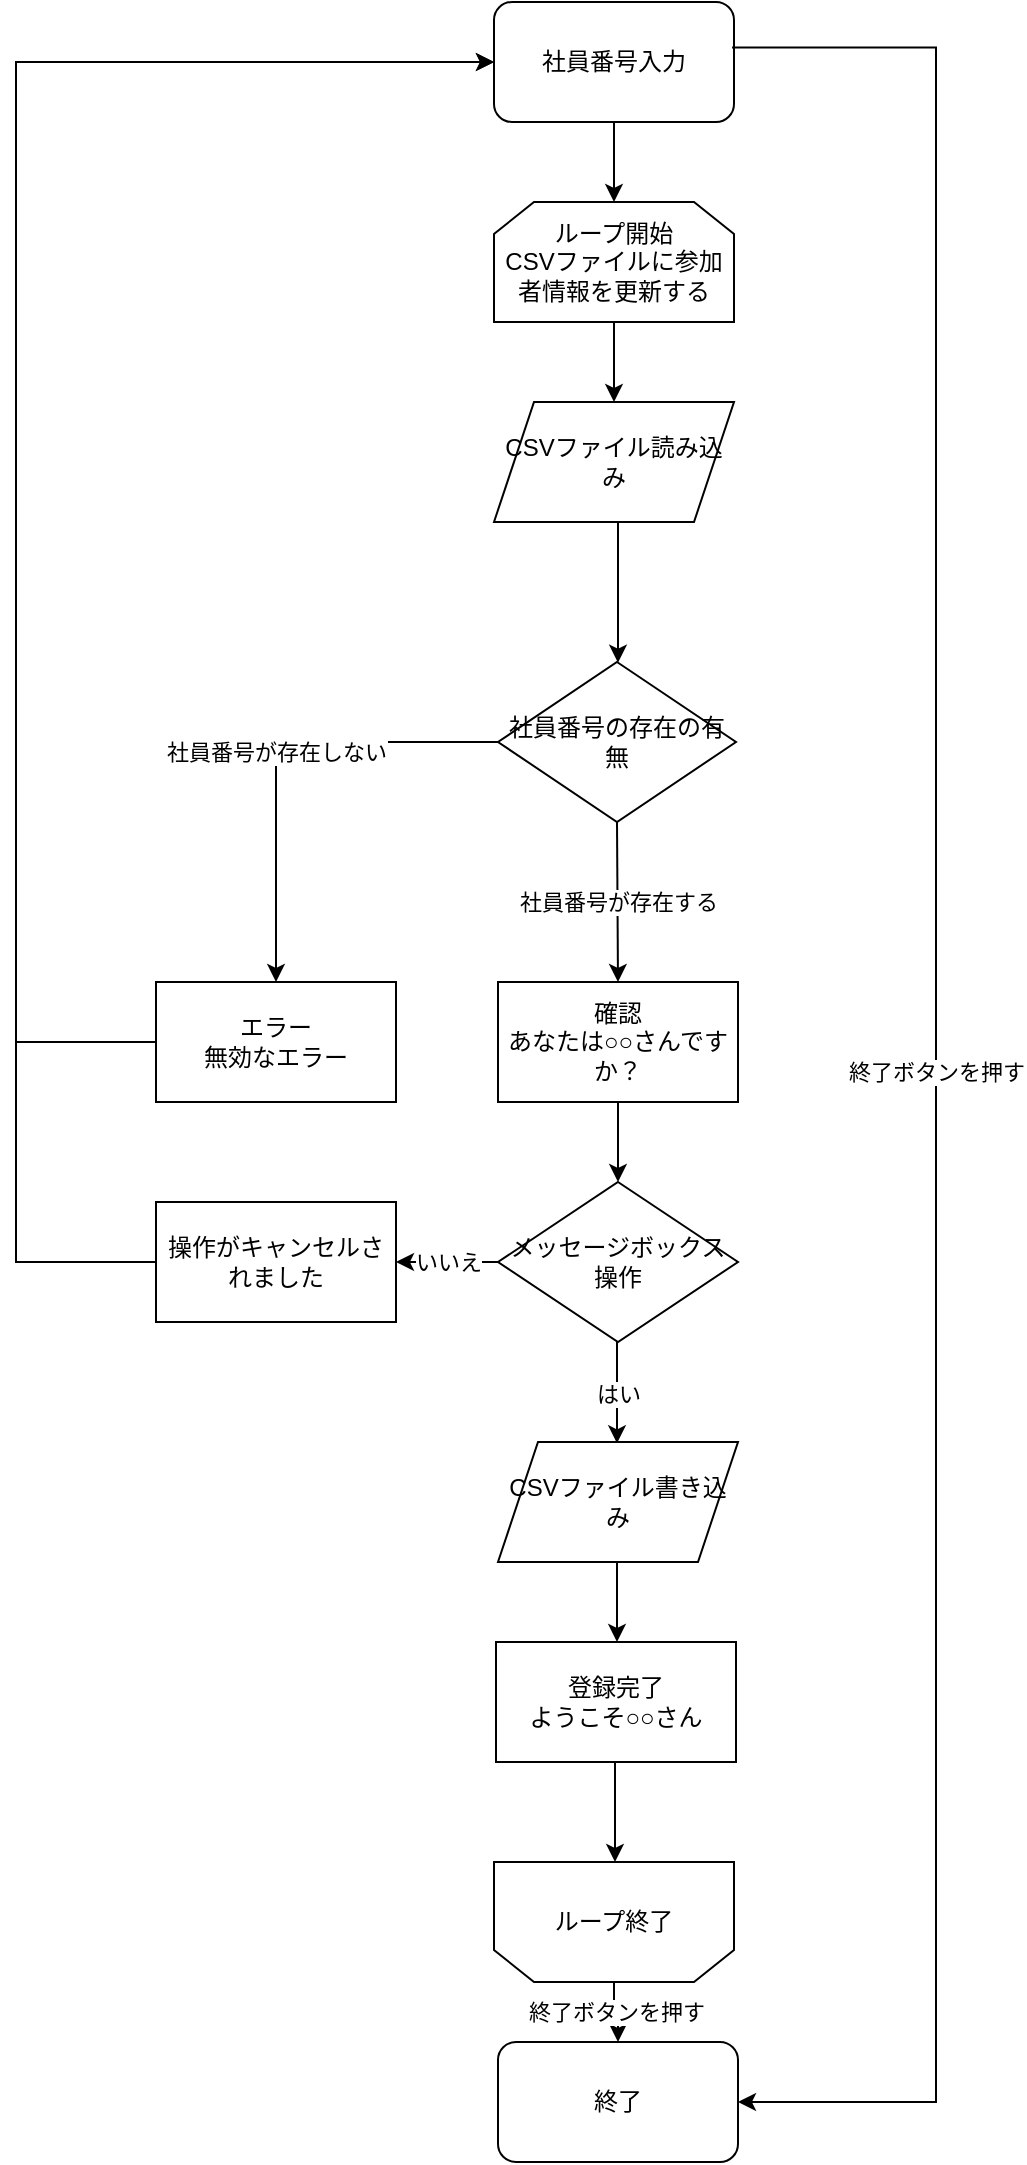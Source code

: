 <mxfile version="24.7.7">
  <diagram name="ページ1" id="tDSjShrsog8t8r01X7za">
    <mxGraphModel dx="1050" dy="522" grid="1" gridSize="10" guides="1" tooltips="1" connect="1" arrows="1" fold="1" page="1" pageScale="1" pageWidth="827" pageHeight="1169" math="0" shadow="0">
      <root>
        <mxCell id="0" />
        <mxCell id="1" parent="0" />
        <mxCell id="T0kuwapabYehDYUXyM-M-8" value="" style="edgeStyle=orthogonalEdgeStyle;rounded=0;orthogonalLoop=1;jettySize=auto;html=1;" edge="1" parent="1" source="d4ciYWOccWzurNr53IGO-2" target="T0kuwapabYehDYUXyM-M-4">
          <mxGeometry relative="1" as="geometry" />
        </mxCell>
        <mxCell id="d4ciYWOccWzurNr53IGO-2" value="社員番号入力" style="rounded=1;whiteSpace=wrap;html=1;" parent="1" vertex="1">
          <mxGeometry x="359" y="20" width="120" height="60" as="geometry" />
        </mxCell>
        <mxCell id="d4ciYWOccWzurNr53IGO-27" style="edgeStyle=elbowEdgeStyle;rounded=0;orthogonalLoop=1;jettySize=auto;html=1;exitX=0;exitY=0.5;exitDx=0;exitDy=0;entryX=0;entryY=0.5;entryDx=0;entryDy=0;" parent="1" source="d4ciYWOccWzurNr53IGO-28" target="d4ciYWOccWzurNr53IGO-2" edge="1">
          <mxGeometry relative="1" as="geometry">
            <Array as="points">
              <mxPoint x="120" y="350" />
            </Array>
            <mxPoint x="161" y="650" as="sourcePoint" />
            <mxPoint x="420" y="100" as="targetPoint" />
          </mxGeometry>
        </mxCell>
        <mxCell id="d4ciYWOccWzurNr53IGO-21" value="メッセージボックス操作" style="rhombus;whiteSpace=wrap;html=1;rounded=0;" parent="1" vertex="1">
          <mxGeometry x="361" y="610" width="120" height="80" as="geometry" />
        </mxCell>
        <mxCell id="d4ciYWOccWzurNr53IGO-28" value="操作がキャンセルされました" style="whiteSpace=wrap;html=1;rounded=0;" parent="1" vertex="1">
          <mxGeometry x="190" y="620" width="120" height="60" as="geometry" />
        </mxCell>
        <mxCell id="T0kuwapabYehDYUXyM-M-34" value="" style="edgeStyle=elbowEdgeStyle;rounded=0;orthogonalLoop=1;jettySize=auto;html=1;" edge="1" parent="1" source="d4ciYWOccWzurNr53IGO-30" target="T0kuwapabYehDYUXyM-M-5">
          <mxGeometry relative="1" as="geometry" />
        </mxCell>
        <mxCell id="d4ciYWOccWzurNr53IGO-30" value="登録完了&lt;br&gt;ようこそ○○さん" style="whiteSpace=wrap;html=1;rounded=0;" parent="1" vertex="1">
          <mxGeometry x="360" y="840" width="120" height="60" as="geometry" />
        </mxCell>
        <mxCell id="d4ciYWOccWzurNr53IGO-33" value="" style="endArrow=classic;html=1;rounded=0;exitX=0;exitY=0.5;exitDx=0;exitDy=0;entryX=1;entryY=0.5;entryDx=0;entryDy=0;" parent="1" source="d4ciYWOccWzurNr53IGO-21" target="d4ciYWOccWzurNr53IGO-28" edge="1">
          <mxGeometry relative="1" as="geometry">
            <mxPoint x="440" y="670" as="sourcePoint" />
            <mxPoint x="280" y="650" as="targetPoint" />
          </mxGeometry>
        </mxCell>
        <mxCell id="d4ciYWOccWzurNr53IGO-34" value="いいえ" style="edgeLabel;resizable=0;html=1;;align=center;verticalAlign=middle;" parent="d4ciYWOccWzurNr53IGO-33" connectable="0" vertex="1">
          <mxGeometry relative="1" as="geometry" />
        </mxCell>
        <mxCell id="d4ciYWOccWzurNr53IGO-35" value="" style="endArrow=classic;html=1;rounded=0;entryX=0.5;entryY=0;entryDx=0;entryDy=0;edgeStyle=elbowEdgeStyle;" parent="1" edge="1">
          <mxGeometry relative="1" as="geometry">
            <mxPoint x="420.5" y="690.003" as="sourcePoint" />
            <mxPoint x="420.5" y="740.67" as="targetPoint" />
          </mxGeometry>
        </mxCell>
        <mxCell id="d4ciYWOccWzurNr53IGO-36" value="はい" style="edgeLabel;resizable=0;html=1;;align=center;verticalAlign=middle;" parent="d4ciYWOccWzurNr53IGO-35" connectable="0" vertex="1">
          <mxGeometry relative="1" as="geometry" />
        </mxCell>
        <mxCell id="T0kuwapabYehDYUXyM-M-15" value="" style="edgeStyle=orthogonalEdgeStyle;rounded=0;orthogonalLoop=1;jettySize=auto;html=1;" edge="1" parent="1" source="T0kuwapabYehDYUXyM-M-4" target="T0kuwapabYehDYUXyM-M-14">
          <mxGeometry relative="1" as="geometry" />
        </mxCell>
        <mxCell id="T0kuwapabYehDYUXyM-M-4" value="ループ開始&lt;div&gt;CSVファイルに参加者情報を更新する&lt;br&gt;&lt;/div&gt;" style="shape=loopLimit;whiteSpace=wrap;html=1;" vertex="1" parent="1">
          <mxGeometry x="359" y="120" width="120" height="60" as="geometry" />
        </mxCell>
        <mxCell id="T0kuwapabYehDYUXyM-M-5" value="ループ終了" style="shape=loopLimit;whiteSpace=wrap;html=1;rotation=0;direction=west;" vertex="1" parent="1">
          <mxGeometry x="359" y="950" width="120" height="60" as="geometry" />
        </mxCell>
        <mxCell id="T0kuwapabYehDYUXyM-M-9" value="終了" style="rounded=1;whiteSpace=wrap;html=1;" vertex="1" parent="1">
          <mxGeometry x="361" y="1040" width="120" height="60" as="geometry" />
        </mxCell>
        <mxCell id="T0kuwapabYehDYUXyM-M-10" value="" style="endArrow=classic;html=1;rounded=0;exitX=0.992;exitY=0.38;exitDx=0;exitDy=0;exitPerimeter=0;edgeStyle=elbowEdgeStyle;" edge="1" parent="1" source="d4ciYWOccWzurNr53IGO-2" target="T0kuwapabYehDYUXyM-M-9">
          <mxGeometry relative="1" as="geometry">
            <mxPoint x="550" y="289.5" as="sourcePoint" />
            <mxPoint x="650" y="289.5" as="targetPoint" />
            <Array as="points">
              <mxPoint x="580" y="560" />
            </Array>
          </mxGeometry>
        </mxCell>
        <mxCell id="T0kuwapabYehDYUXyM-M-11" value="終了ボタンを押す" style="edgeLabel;resizable=0;html=1;;align=center;verticalAlign=middle;" connectable="0" vertex="1" parent="T0kuwapabYehDYUXyM-M-10">
          <mxGeometry relative="1" as="geometry" />
        </mxCell>
        <mxCell id="T0kuwapabYehDYUXyM-M-17" value="" style="edgeStyle=orthogonalEdgeStyle;rounded=0;orthogonalLoop=1;jettySize=auto;html=1;" edge="1" parent="1" source="T0kuwapabYehDYUXyM-M-14" target="T0kuwapabYehDYUXyM-M-16">
          <mxGeometry relative="1" as="geometry">
            <Array as="points">
              <mxPoint x="421" y="300" />
              <mxPoint x="421" y="300" />
            </Array>
          </mxGeometry>
        </mxCell>
        <mxCell id="T0kuwapabYehDYUXyM-M-14" value="CSVファイル読み込み" style="shape=parallelogram;perimeter=parallelogramPerimeter;whiteSpace=wrap;html=1;fixedSize=1;" vertex="1" parent="1">
          <mxGeometry x="359" y="220" width="120" height="60" as="geometry" />
        </mxCell>
        <mxCell id="T0kuwapabYehDYUXyM-M-16" value="社員番号の存在の有無" style="rhombus;whiteSpace=wrap;html=1;" vertex="1" parent="1">
          <mxGeometry x="361" y="350" width="119" height="80" as="geometry" />
        </mxCell>
        <mxCell id="T0kuwapabYehDYUXyM-M-21" value="" style="endArrow=classic;html=1;rounded=0;exitX=0.5;exitY=1;exitDx=0;exitDy=0;entryX=0.5;entryY=0;entryDx=0;entryDy=0;edgeStyle=elbowEdgeStyle;" edge="1" parent="1" source="T0kuwapabYehDYUXyM-M-16" target="T0kuwapabYehDYUXyM-M-23">
          <mxGeometry relative="1" as="geometry">
            <mxPoint x="430" y="470" as="sourcePoint" />
            <mxPoint x="414" y="490" as="targetPoint" />
          </mxGeometry>
        </mxCell>
        <mxCell id="T0kuwapabYehDYUXyM-M-22" value="社員番号が存在する" style="edgeLabel;resizable=0;html=1;;align=center;verticalAlign=middle;" connectable="0" vertex="1" parent="T0kuwapabYehDYUXyM-M-21">
          <mxGeometry relative="1" as="geometry" />
        </mxCell>
        <mxCell id="T0kuwapabYehDYUXyM-M-27" value="" style="edgeStyle=elbowEdgeStyle;rounded=0;orthogonalLoop=1;jettySize=auto;html=1;" edge="1" parent="1" source="T0kuwapabYehDYUXyM-M-23" target="d4ciYWOccWzurNr53IGO-21">
          <mxGeometry relative="1" as="geometry" />
        </mxCell>
        <mxCell id="T0kuwapabYehDYUXyM-M-23" value="確認&lt;div&gt;あなたは○○さんですか？&lt;/div&gt;" style="rounded=0;whiteSpace=wrap;html=1;" vertex="1" parent="1">
          <mxGeometry x="361" y="510" width="120" height="60" as="geometry" />
        </mxCell>
        <mxCell id="T0kuwapabYehDYUXyM-M-30" style="edgeStyle=orthogonalEdgeStyle;rounded=0;orthogonalLoop=1;jettySize=auto;html=1;entryX=0;entryY=0.5;entryDx=0;entryDy=0;" edge="1" parent="1" source="T0kuwapabYehDYUXyM-M-24" target="d4ciYWOccWzurNr53IGO-2">
          <mxGeometry relative="1" as="geometry">
            <Array as="points">
              <mxPoint x="120" y="540" />
              <mxPoint x="120" y="50" />
            </Array>
          </mxGeometry>
        </mxCell>
        <mxCell id="T0kuwapabYehDYUXyM-M-24" value="エラー&lt;div&gt;無効なエラー&lt;/div&gt;" style="rounded=0;whiteSpace=wrap;html=1;" vertex="1" parent="1">
          <mxGeometry x="190" y="510" width="120" height="60" as="geometry" />
        </mxCell>
        <mxCell id="T0kuwapabYehDYUXyM-M-25" value="" style="endArrow=classic;html=1;rounded=0;exitX=0;exitY=0.5;exitDx=0;exitDy=0;entryX=0.5;entryY=0;entryDx=0;entryDy=0;edgeStyle=orthogonalEdgeStyle;" edge="1" parent="1" source="T0kuwapabYehDYUXyM-M-16" target="T0kuwapabYehDYUXyM-M-24">
          <mxGeometry relative="1" as="geometry">
            <mxPoint x="230" y="430" as="sourcePoint" />
            <mxPoint x="330" y="430" as="targetPoint" />
          </mxGeometry>
        </mxCell>
        <mxCell id="T0kuwapabYehDYUXyM-M-26" value="社員番号が存在しない" style="edgeLabel;resizable=0;html=1;;align=center;verticalAlign=middle;" connectable="0" vertex="1" parent="T0kuwapabYehDYUXyM-M-25">
          <mxGeometry relative="1" as="geometry" />
        </mxCell>
        <mxCell id="T0kuwapabYehDYUXyM-M-33" value="" style="edgeStyle=elbowEdgeStyle;rounded=0;orthogonalLoop=1;jettySize=auto;html=1;" edge="1" parent="1" source="T0kuwapabYehDYUXyM-M-32" target="d4ciYWOccWzurNr53IGO-30">
          <mxGeometry relative="1" as="geometry" />
        </mxCell>
        <mxCell id="T0kuwapabYehDYUXyM-M-32" value="CSVファイル書き込み" style="shape=parallelogram;perimeter=parallelogramPerimeter;whiteSpace=wrap;html=1;fixedSize=1;" vertex="1" parent="1">
          <mxGeometry x="361" y="740" width="120" height="60" as="geometry" />
        </mxCell>
        <mxCell id="T0kuwapabYehDYUXyM-M-36" value="" style="endArrow=classic;html=1;rounded=0;exitX=0.5;exitY=0;exitDx=0;exitDy=0;entryX=0.5;entryY=0;entryDx=0;entryDy=0;edgeStyle=elbowEdgeStyle;elbow=vertical;" edge="1" parent="1" source="T0kuwapabYehDYUXyM-M-5" target="T0kuwapabYehDYUXyM-M-9">
          <mxGeometry relative="1" as="geometry">
            <mxPoint x="490" y="970" as="sourcePoint" />
            <mxPoint x="590" y="970" as="targetPoint" />
          </mxGeometry>
        </mxCell>
        <mxCell id="T0kuwapabYehDYUXyM-M-37" value="終了ボタンを押す" style="edgeLabel;resizable=0;html=1;;align=center;verticalAlign=middle;" connectable="0" vertex="1" parent="T0kuwapabYehDYUXyM-M-36">
          <mxGeometry relative="1" as="geometry" />
        </mxCell>
      </root>
    </mxGraphModel>
  </diagram>
</mxfile>
